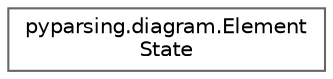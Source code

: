 digraph "Graphical Class Hierarchy"
{
 // LATEX_PDF_SIZE
  bgcolor="transparent";
  edge [fontname=Helvetica,fontsize=10,labelfontname=Helvetica,labelfontsize=10];
  node [fontname=Helvetica,fontsize=10,shape=box,height=0.2,width=0.4];
  rankdir="LR";
  Node0 [id="Node000000",label="pyparsing.diagram.Element\lState",height=0.2,width=0.4,color="grey40", fillcolor="white", style="filled",URL="$d7/d79/classpyparsing_1_1diagram_1_1ElementState.html",tooltip=" "];
}
